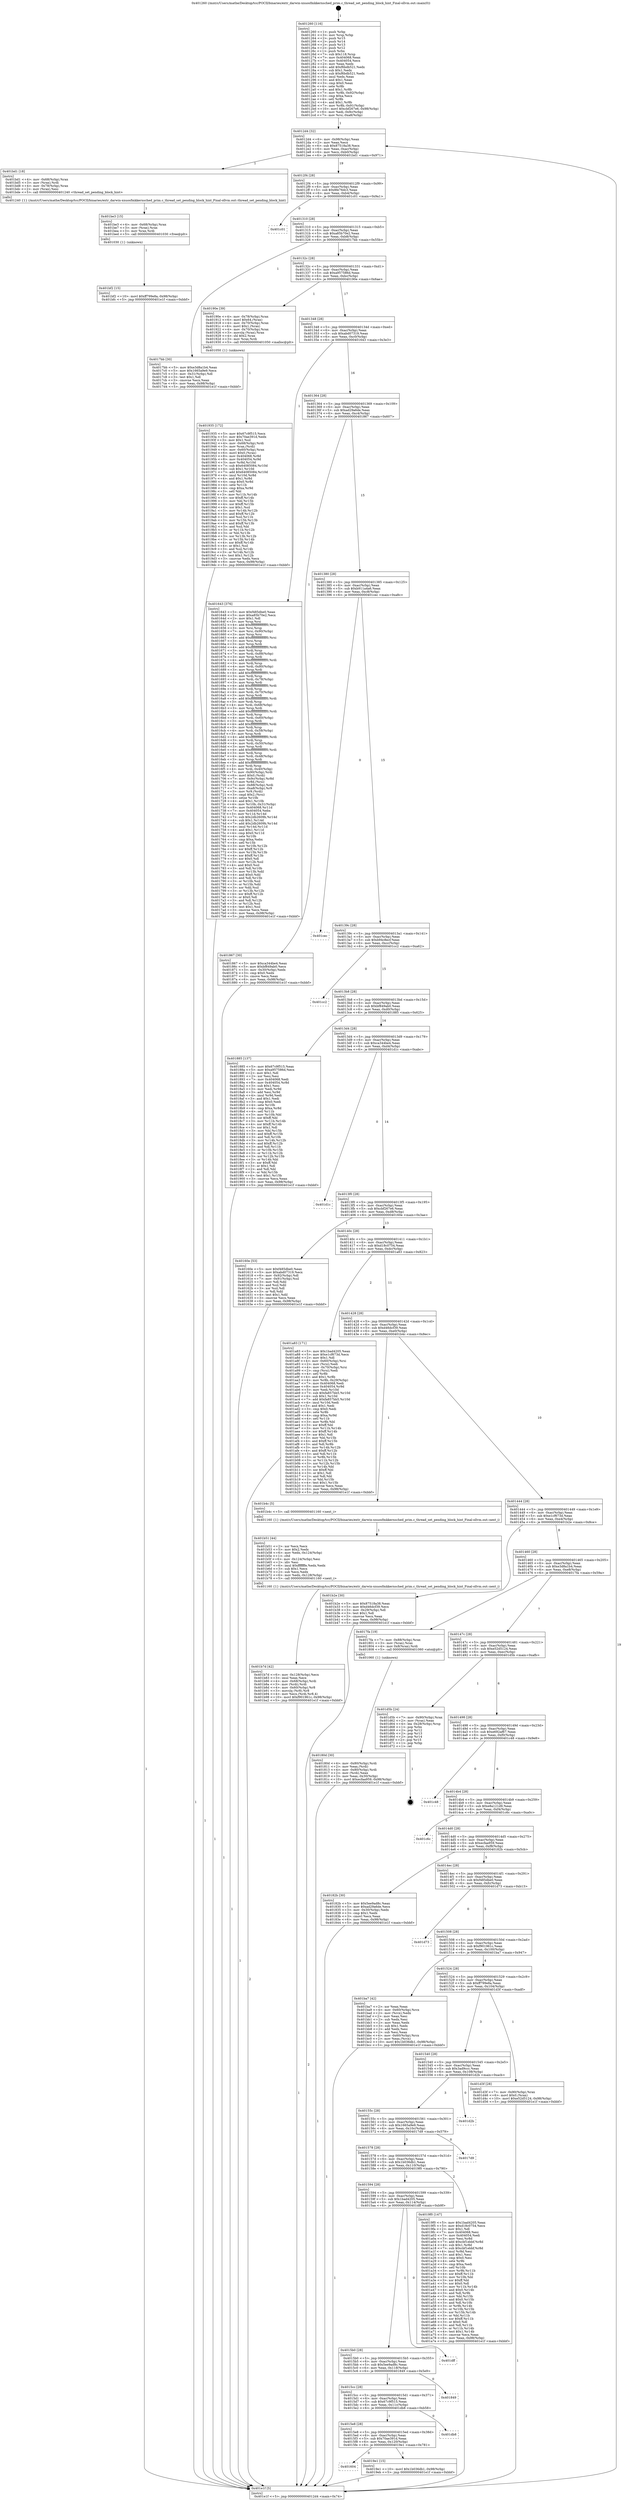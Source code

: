 digraph "0x401260" {
  label = "0x401260 (/mnt/c/Users/mathe/Desktop/tcc/POCII/binaries/extr_darwin-xnuosfmkkernsched_prim.c_thread_set_pending_block_hint_Final-ollvm.out::main(0))"
  labelloc = "t"
  node[shape=record]

  Entry [label="",width=0.3,height=0.3,shape=circle,fillcolor=black,style=filled]
  "0x4012d4" [label="{
     0x4012d4 [32]\l
     | [instrs]\l
     &nbsp;&nbsp;0x4012d4 \<+6\>: mov -0x98(%rbp),%eax\l
     &nbsp;&nbsp;0x4012da \<+2\>: mov %eax,%ecx\l
     &nbsp;&nbsp;0x4012dc \<+6\>: sub $0x87518a38,%ecx\l
     &nbsp;&nbsp;0x4012e2 \<+6\>: mov %eax,-0xac(%rbp)\l
     &nbsp;&nbsp;0x4012e8 \<+6\>: mov %ecx,-0xb0(%rbp)\l
     &nbsp;&nbsp;0x4012ee \<+6\>: je 0000000000401bd1 \<main+0x971\>\l
  }"]
  "0x401bd1" [label="{
     0x401bd1 [18]\l
     | [instrs]\l
     &nbsp;&nbsp;0x401bd1 \<+4\>: mov -0x68(%rbp),%rax\l
     &nbsp;&nbsp;0x401bd5 \<+3\>: mov (%rax),%rdi\l
     &nbsp;&nbsp;0x401bd8 \<+4\>: mov -0x78(%rbp),%rax\l
     &nbsp;&nbsp;0x401bdc \<+2\>: mov (%rax),%esi\l
     &nbsp;&nbsp;0x401bde \<+5\>: call 0000000000401240 \<thread_set_pending_block_hint\>\l
     | [calls]\l
     &nbsp;&nbsp;0x401240 \{1\} (/mnt/c/Users/mathe/Desktop/tcc/POCII/binaries/extr_darwin-xnuosfmkkernsched_prim.c_thread_set_pending_block_hint_Final-ollvm.out::thread_set_pending_block_hint)\l
  }"]
  "0x4012f4" [label="{
     0x4012f4 [28]\l
     | [instrs]\l
     &nbsp;&nbsp;0x4012f4 \<+5\>: jmp 00000000004012f9 \<main+0x99\>\l
     &nbsp;&nbsp;0x4012f9 \<+6\>: mov -0xac(%rbp),%eax\l
     &nbsp;&nbsp;0x4012ff \<+5\>: sub $0x8fe76dc3,%eax\l
     &nbsp;&nbsp;0x401304 \<+6\>: mov %eax,-0xb4(%rbp)\l
     &nbsp;&nbsp;0x40130a \<+6\>: je 0000000000401c01 \<main+0x9a1\>\l
  }"]
  Exit [label="",width=0.3,height=0.3,shape=circle,fillcolor=black,style=filled,peripheries=2]
  "0x401c01" [label="{
     0x401c01\l
  }", style=dashed]
  "0x401310" [label="{
     0x401310 [28]\l
     | [instrs]\l
     &nbsp;&nbsp;0x401310 \<+5\>: jmp 0000000000401315 \<main+0xb5\>\l
     &nbsp;&nbsp;0x401315 \<+6\>: mov -0xac(%rbp),%eax\l
     &nbsp;&nbsp;0x40131b \<+5\>: sub $0xa85b70e2,%eax\l
     &nbsp;&nbsp;0x401320 \<+6\>: mov %eax,-0xb8(%rbp)\l
     &nbsp;&nbsp;0x401326 \<+6\>: je 00000000004017bb \<main+0x55b\>\l
  }"]
  "0x401bf2" [label="{
     0x401bf2 [15]\l
     | [instrs]\l
     &nbsp;&nbsp;0x401bf2 \<+10\>: movl $0xff799e8a,-0x98(%rbp)\l
     &nbsp;&nbsp;0x401bfc \<+5\>: jmp 0000000000401e1f \<main+0xbbf\>\l
  }"]
  "0x4017bb" [label="{
     0x4017bb [30]\l
     | [instrs]\l
     &nbsp;&nbsp;0x4017bb \<+5\>: mov $0xe3d8a1b4,%eax\l
     &nbsp;&nbsp;0x4017c0 \<+5\>: mov $0x1665a9e9,%ecx\l
     &nbsp;&nbsp;0x4017c5 \<+3\>: mov -0x31(%rbp),%dl\l
     &nbsp;&nbsp;0x4017c8 \<+3\>: test $0x1,%dl\l
     &nbsp;&nbsp;0x4017cb \<+3\>: cmovne %ecx,%eax\l
     &nbsp;&nbsp;0x4017ce \<+6\>: mov %eax,-0x98(%rbp)\l
     &nbsp;&nbsp;0x4017d4 \<+5\>: jmp 0000000000401e1f \<main+0xbbf\>\l
  }"]
  "0x40132c" [label="{
     0x40132c [28]\l
     | [instrs]\l
     &nbsp;&nbsp;0x40132c \<+5\>: jmp 0000000000401331 \<main+0xd1\>\l
     &nbsp;&nbsp;0x401331 \<+6\>: mov -0xac(%rbp),%eax\l
     &nbsp;&nbsp;0x401337 \<+5\>: sub $0xa957586d,%eax\l
     &nbsp;&nbsp;0x40133c \<+6\>: mov %eax,-0xbc(%rbp)\l
     &nbsp;&nbsp;0x401342 \<+6\>: je 000000000040190e \<main+0x6ae\>\l
  }"]
  "0x401be3" [label="{
     0x401be3 [15]\l
     | [instrs]\l
     &nbsp;&nbsp;0x401be3 \<+4\>: mov -0x68(%rbp),%rax\l
     &nbsp;&nbsp;0x401be7 \<+3\>: mov (%rax),%rax\l
     &nbsp;&nbsp;0x401bea \<+3\>: mov %rax,%rdi\l
     &nbsp;&nbsp;0x401bed \<+5\>: call 0000000000401030 \<free@plt\>\l
     | [calls]\l
     &nbsp;&nbsp;0x401030 \{1\} (unknown)\l
  }"]
  "0x40190e" [label="{
     0x40190e [39]\l
     | [instrs]\l
     &nbsp;&nbsp;0x40190e \<+4\>: mov -0x78(%rbp),%rax\l
     &nbsp;&nbsp;0x401912 \<+6\>: movl $0x64,(%rax)\l
     &nbsp;&nbsp;0x401918 \<+4\>: mov -0x70(%rbp),%rax\l
     &nbsp;&nbsp;0x40191c \<+6\>: movl $0x1,(%rax)\l
     &nbsp;&nbsp;0x401922 \<+4\>: mov -0x70(%rbp),%rax\l
     &nbsp;&nbsp;0x401926 \<+3\>: movslq (%rax),%rax\l
     &nbsp;&nbsp;0x401929 \<+4\>: shl $0x2,%rax\l
     &nbsp;&nbsp;0x40192d \<+3\>: mov %rax,%rdi\l
     &nbsp;&nbsp;0x401930 \<+5\>: call 0000000000401050 \<malloc@plt\>\l
     | [calls]\l
     &nbsp;&nbsp;0x401050 \{1\} (unknown)\l
  }"]
  "0x401348" [label="{
     0x401348 [28]\l
     | [instrs]\l
     &nbsp;&nbsp;0x401348 \<+5\>: jmp 000000000040134d \<main+0xed\>\l
     &nbsp;&nbsp;0x40134d \<+6\>: mov -0xac(%rbp),%eax\l
     &nbsp;&nbsp;0x401353 \<+5\>: sub $0xabd07319,%eax\l
     &nbsp;&nbsp;0x401358 \<+6\>: mov %eax,-0xc0(%rbp)\l
     &nbsp;&nbsp;0x40135e \<+6\>: je 0000000000401643 \<main+0x3e3\>\l
  }"]
  "0x401b7d" [label="{
     0x401b7d [42]\l
     | [instrs]\l
     &nbsp;&nbsp;0x401b7d \<+6\>: mov -0x128(%rbp),%ecx\l
     &nbsp;&nbsp;0x401b83 \<+3\>: imul %eax,%ecx\l
     &nbsp;&nbsp;0x401b86 \<+4\>: mov -0x68(%rbp),%rdi\l
     &nbsp;&nbsp;0x401b8a \<+3\>: mov (%rdi),%rdi\l
     &nbsp;&nbsp;0x401b8d \<+4\>: mov -0x60(%rbp),%r8\l
     &nbsp;&nbsp;0x401b91 \<+3\>: movslq (%r8),%r8\l
     &nbsp;&nbsp;0x401b94 \<+4\>: mov %ecx,(%rdi,%r8,4)\l
     &nbsp;&nbsp;0x401b98 \<+10\>: movl $0xf901961c,-0x98(%rbp)\l
     &nbsp;&nbsp;0x401ba2 \<+5\>: jmp 0000000000401e1f \<main+0xbbf\>\l
  }"]
  "0x401643" [label="{
     0x401643 [376]\l
     | [instrs]\l
     &nbsp;&nbsp;0x401643 \<+5\>: mov $0xf485dbe0,%eax\l
     &nbsp;&nbsp;0x401648 \<+5\>: mov $0xa85b70e2,%ecx\l
     &nbsp;&nbsp;0x40164d \<+2\>: mov $0x1,%dl\l
     &nbsp;&nbsp;0x40164f \<+3\>: mov %rsp,%rsi\l
     &nbsp;&nbsp;0x401652 \<+4\>: add $0xfffffffffffffff0,%rsi\l
     &nbsp;&nbsp;0x401656 \<+3\>: mov %rsi,%rsp\l
     &nbsp;&nbsp;0x401659 \<+7\>: mov %rsi,-0x90(%rbp)\l
     &nbsp;&nbsp;0x401660 \<+3\>: mov %rsp,%rsi\l
     &nbsp;&nbsp;0x401663 \<+4\>: add $0xfffffffffffffff0,%rsi\l
     &nbsp;&nbsp;0x401667 \<+3\>: mov %rsi,%rsp\l
     &nbsp;&nbsp;0x40166a \<+3\>: mov %rsp,%rdi\l
     &nbsp;&nbsp;0x40166d \<+4\>: add $0xfffffffffffffff0,%rdi\l
     &nbsp;&nbsp;0x401671 \<+3\>: mov %rdi,%rsp\l
     &nbsp;&nbsp;0x401674 \<+7\>: mov %rdi,-0x88(%rbp)\l
     &nbsp;&nbsp;0x40167b \<+3\>: mov %rsp,%rdi\l
     &nbsp;&nbsp;0x40167e \<+4\>: add $0xfffffffffffffff0,%rdi\l
     &nbsp;&nbsp;0x401682 \<+3\>: mov %rdi,%rsp\l
     &nbsp;&nbsp;0x401685 \<+4\>: mov %rdi,-0x80(%rbp)\l
     &nbsp;&nbsp;0x401689 \<+3\>: mov %rsp,%rdi\l
     &nbsp;&nbsp;0x40168c \<+4\>: add $0xfffffffffffffff0,%rdi\l
     &nbsp;&nbsp;0x401690 \<+3\>: mov %rdi,%rsp\l
     &nbsp;&nbsp;0x401693 \<+4\>: mov %rdi,-0x78(%rbp)\l
     &nbsp;&nbsp;0x401697 \<+3\>: mov %rsp,%rdi\l
     &nbsp;&nbsp;0x40169a \<+4\>: add $0xfffffffffffffff0,%rdi\l
     &nbsp;&nbsp;0x40169e \<+3\>: mov %rdi,%rsp\l
     &nbsp;&nbsp;0x4016a1 \<+4\>: mov %rdi,-0x70(%rbp)\l
     &nbsp;&nbsp;0x4016a5 \<+3\>: mov %rsp,%rdi\l
     &nbsp;&nbsp;0x4016a8 \<+4\>: add $0xfffffffffffffff0,%rdi\l
     &nbsp;&nbsp;0x4016ac \<+3\>: mov %rdi,%rsp\l
     &nbsp;&nbsp;0x4016af \<+4\>: mov %rdi,-0x68(%rbp)\l
     &nbsp;&nbsp;0x4016b3 \<+3\>: mov %rsp,%rdi\l
     &nbsp;&nbsp;0x4016b6 \<+4\>: add $0xfffffffffffffff0,%rdi\l
     &nbsp;&nbsp;0x4016ba \<+3\>: mov %rdi,%rsp\l
     &nbsp;&nbsp;0x4016bd \<+4\>: mov %rdi,-0x60(%rbp)\l
     &nbsp;&nbsp;0x4016c1 \<+3\>: mov %rsp,%rdi\l
     &nbsp;&nbsp;0x4016c4 \<+4\>: add $0xfffffffffffffff0,%rdi\l
     &nbsp;&nbsp;0x4016c8 \<+3\>: mov %rdi,%rsp\l
     &nbsp;&nbsp;0x4016cb \<+4\>: mov %rdi,-0x58(%rbp)\l
     &nbsp;&nbsp;0x4016cf \<+3\>: mov %rsp,%rdi\l
     &nbsp;&nbsp;0x4016d2 \<+4\>: add $0xfffffffffffffff0,%rdi\l
     &nbsp;&nbsp;0x4016d6 \<+3\>: mov %rdi,%rsp\l
     &nbsp;&nbsp;0x4016d9 \<+4\>: mov %rdi,-0x50(%rbp)\l
     &nbsp;&nbsp;0x4016dd \<+3\>: mov %rsp,%rdi\l
     &nbsp;&nbsp;0x4016e0 \<+4\>: add $0xfffffffffffffff0,%rdi\l
     &nbsp;&nbsp;0x4016e4 \<+3\>: mov %rdi,%rsp\l
     &nbsp;&nbsp;0x4016e7 \<+4\>: mov %rdi,-0x48(%rbp)\l
     &nbsp;&nbsp;0x4016eb \<+3\>: mov %rsp,%rdi\l
     &nbsp;&nbsp;0x4016ee \<+4\>: add $0xfffffffffffffff0,%rdi\l
     &nbsp;&nbsp;0x4016f2 \<+3\>: mov %rdi,%rsp\l
     &nbsp;&nbsp;0x4016f5 \<+4\>: mov %rdi,-0x40(%rbp)\l
     &nbsp;&nbsp;0x4016f9 \<+7\>: mov -0x90(%rbp),%rdi\l
     &nbsp;&nbsp;0x401700 \<+6\>: movl $0x0,(%rdi)\l
     &nbsp;&nbsp;0x401706 \<+7\>: mov -0x9c(%rbp),%r8d\l
     &nbsp;&nbsp;0x40170d \<+3\>: mov %r8d,(%rsi)\l
     &nbsp;&nbsp;0x401710 \<+7\>: mov -0x88(%rbp),%rdi\l
     &nbsp;&nbsp;0x401717 \<+7\>: mov -0xa8(%rbp),%r9\l
     &nbsp;&nbsp;0x40171e \<+3\>: mov %r9,(%rdi)\l
     &nbsp;&nbsp;0x401721 \<+3\>: cmpl $0x2,(%rsi)\l
     &nbsp;&nbsp;0x401724 \<+4\>: setne %r10b\l
     &nbsp;&nbsp;0x401728 \<+4\>: and $0x1,%r10b\l
     &nbsp;&nbsp;0x40172c \<+4\>: mov %r10b,-0x31(%rbp)\l
     &nbsp;&nbsp;0x401730 \<+8\>: mov 0x404068,%r11d\l
     &nbsp;&nbsp;0x401738 \<+7\>: mov 0x404054,%ebx\l
     &nbsp;&nbsp;0x40173f \<+3\>: mov %r11d,%r14d\l
     &nbsp;&nbsp;0x401742 \<+7\>: sub $0x2db2609b,%r14d\l
     &nbsp;&nbsp;0x401749 \<+4\>: sub $0x1,%r14d\l
     &nbsp;&nbsp;0x40174d \<+7\>: add $0x2db2609b,%r14d\l
     &nbsp;&nbsp;0x401754 \<+4\>: imul %r14d,%r11d\l
     &nbsp;&nbsp;0x401758 \<+4\>: and $0x1,%r11d\l
     &nbsp;&nbsp;0x40175c \<+4\>: cmp $0x0,%r11d\l
     &nbsp;&nbsp;0x401760 \<+4\>: sete %r10b\l
     &nbsp;&nbsp;0x401764 \<+3\>: cmp $0xa,%ebx\l
     &nbsp;&nbsp;0x401767 \<+4\>: setl %r15b\l
     &nbsp;&nbsp;0x40176b \<+3\>: mov %r10b,%r12b\l
     &nbsp;&nbsp;0x40176e \<+4\>: xor $0xff,%r12b\l
     &nbsp;&nbsp;0x401772 \<+3\>: mov %r15b,%r13b\l
     &nbsp;&nbsp;0x401775 \<+4\>: xor $0xff,%r13b\l
     &nbsp;&nbsp;0x401779 \<+3\>: xor $0x0,%dl\l
     &nbsp;&nbsp;0x40177c \<+3\>: mov %r12b,%sil\l
     &nbsp;&nbsp;0x40177f \<+4\>: and $0x0,%sil\l
     &nbsp;&nbsp;0x401783 \<+3\>: and %dl,%r10b\l
     &nbsp;&nbsp;0x401786 \<+3\>: mov %r13b,%dil\l
     &nbsp;&nbsp;0x401789 \<+4\>: and $0x0,%dil\l
     &nbsp;&nbsp;0x40178d \<+3\>: and %dl,%r15b\l
     &nbsp;&nbsp;0x401790 \<+3\>: or %r10b,%sil\l
     &nbsp;&nbsp;0x401793 \<+3\>: or %r15b,%dil\l
     &nbsp;&nbsp;0x401796 \<+3\>: xor %dil,%sil\l
     &nbsp;&nbsp;0x401799 \<+3\>: or %r13b,%r12b\l
     &nbsp;&nbsp;0x40179c \<+4\>: xor $0xff,%r12b\l
     &nbsp;&nbsp;0x4017a0 \<+3\>: or $0x0,%dl\l
     &nbsp;&nbsp;0x4017a3 \<+3\>: and %dl,%r12b\l
     &nbsp;&nbsp;0x4017a6 \<+3\>: or %r12b,%sil\l
     &nbsp;&nbsp;0x4017a9 \<+4\>: test $0x1,%sil\l
     &nbsp;&nbsp;0x4017ad \<+3\>: cmovne %ecx,%eax\l
     &nbsp;&nbsp;0x4017b0 \<+6\>: mov %eax,-0x98(%rbp)\l
     &nbsp;&nbsp;0x4017b6 \<+5\>: jmp 0000000000401e1f \<main+0xbbf\>\l
  }"]
  "0x401364" [label="{
     0x401364 [28]\l
     | [instrs]\l
     &nbsp;&nbsp;0x401364 \<+5\>: jmp 0000000000401369 \<main+0x109\>\l
     &nbsp;&nbsp;0x401369 \<+6\>: mov -0xac(%rbp),%eax\l
     &nbsp;&nbsp;0x40136f \<+5\>: sub $0xad29a6de,%eax\l
     &nbsp;&nbsp;0x401374 \<+6\>: mov %eax,-0xc4(%rbp)\l
     &nbsp;&nbsp;0x40137a \<+6\>: je 0000000000401867 \<main+0x607\>\l
  }"]
  "0x401b51" [label="{
     0x401b51 [44]\l
     | [instrs]\l
     &nbsp;&nbsp;0x401b51 \<+2\>: xor %ecx,%ecx\l
     &nbsp;&nbsp;0x401b53 \<+5\>: mov $0x2,%edx\l
     &nbsp;&nbsp;0x401b58 \<+6\>: mov %edx,-0x124(%rbp)\l
     &nbsp;&nbsp;0x401b5e \<+1\>: cltd\l
     &nbsp;&nbsp;0x401b5f \<+6\>: mov -0x124(%rbp),%esi\l
     &nbsp;&nbsp;0x401b65 \<+2\>: idiv %esi\l
     &nbsp;&nbsp;0x401b67 \<+6\>: imul $0xfffffffe,%edx,%edx\l
     &nbsp;&nbsp;0x401b6d \<+3\>: sub $0x1,%ecx\l
     &nbsp;&nbsp;0x401b70 \<+2\>: sub %ecx,%edx\l
     &nbsp;&nbsp;0x401b72 \<+6\>: mov %edx,-0x128(%rbp)\l
     &nbsp;&nbsp;0x401b78 \<+5\>: call 0000000000401160 \<next_i\>\l
     | [calls]\l
     &nbsp;&nbsp;0x401160 \{1\} (/mnt/c/Users/mathe/Desktop/tcc/POCII/binaries/extr_darwin-xnuosfmkkernsched_prim.c_thread_set_pending_block_hint_Final-ollvm.out::next_i)\l
  }"]
  "0x401867" [label="{
     0x401867 [30]\l
     | [instrs]\l
     &nbsp;&nbsp;0x401867 \<+5\>: mov $0xca344be4,%eax\l
     &nbsp;&nbsp;0x40186c \<+5\>: mov $0xbf849ab0,%ecx\l
     &nbsp;&nbsp;0x401871 \<+3\>: mov -0x30(%rbp),%edx\l
     &nbsp;&nbsp;0x401874 \<+3\>: cmp $0x0,%edx\l
     &nbsp;&nbsp;0x401877 \<+3\>: cmove %ecx,%eax\l
     &nbsp;&nbsp;0x40187a \<+6\>: mov %eax,-0x98(%rbp)\l
     &nbsp;&nbsp;0x401880 \<+5\>: jmp 0000000000401e1f \<main+0xbbf\>\l
  }"]
  "0x401380" [label="{
     0x401380 [28]\l
     | [instrs]\l
     &nbsp;&nbsp;0x401380 \<+5\>: jmp 0000000000401385 \<main+0x125\>\l
     &nbsp;&nbsp;0x401385 \<+6\>: mov -0xac(%rbp),%eax\l
     &nbsp;&nbsp;0x40138b \<+5\>: sub $0xb911a4a6,%eax\l
     &nbsp;&nbsp;0x401390 \<+6\>: mov %eax,-0xc8(%rbp)\l
     &nbsp;&nbsp;0x401396 \<+6\>: je 0000000000401cec \<main+0xa8c\>\l
  }"]
  "0x401604" [label="{
     0x401604\l
  }", style=dashed]
  "0x401cec" [label="{
     0x401cec\l
  }", style=dashed]
  "0x40139c" [label="{
     0x40139c [28]\l
     | [instrs]\l
     &nbsp;&nbsp;0x40139c \<+5\>: jmp 00000000004013a1 \<main+0x141\>\l
     &nbsp;&nbsp;0x4013a1 \<+6\>: mov -0xac(%rbp),%eax\l
     &nbsp;&nbsp;0x4013a7 \<+5\>: sub $0xb94c8ecf,%eax\l
     &nbsp;&nbsp;0x4013ac \<+6\>: mov %eax,-0xcc(%rbp)\l
     &nbsp;&nbsp;0x4013b2 \<+6\>: je 0000000000401cc2 \<main+0xa62\>\l
  }"]
  "0x4019e1" [label="{
     0x4019e1 [15]\l
     | [instrs]\l
     &nbsp;&nbsp;0x4019e1 \<+10\>: movl $0x1b036db1,-0x98(%rbp)\l
     &nbsp;&nbsp;0x4019eb \<+5\>: jmp 0000000000401e1f \<main+0xbbf\>\l
  }"]
  "0x401cc2" [label="{
     0x401cc2\l
  }", style=dashed]
  "0x4013b8" [label="{
     0x4013b8 [28]\l
     | [instrs]\l
     &nbsp;&nbsp;0x4013b8 \<+5\>: jmp 00000000004013bd \<main+0x15d\>\l
     &nbsp;&nbsp;0x4013bd \<+6\>: mov -0xac(%rbp),%eax\l
     &nbsp;&nbsp;0x4013c3 \<+5\>: sub $0xbf849ab0,%eax\l
     &nbsp;&nbsp;0x4013c8 \<+6\>: mov %eax,-0xd0(%rbp)\l
     &nbsp;&nbsp;0x4013ce \<+6\>: je 0000000000401885 \<main+0x625\>\l
  }"]
  "0x4015e8" [label="{
     0x4015e8 [28]\l
     | [instrs]\l
     &nbsp;&nbsp;0x4015e8 \<+5\>: jmp 00000000004015ed \<main+0x38d\>\l
     &nbsp;&nbsp;0x4015ed \<+6\>: mov -0xac(%rbp),%eax\l
     &nbsp;&nbsp;0x4015f3 \<+5\>: sub $0x70ae391d,%eax\l
     &nbsp;&nbsp;0x4015f8 \<+6\>: mov %eax,-0x120(%rbp)\l
     &nbsp;&nbsp;0x4015fe \<+6\>: je 00000000004019e1 \<main+0x781\>\l
  }"]
  "0x401885" [label="{
     0x401885 [137]\l
     | [instrs]\l
     &nbsp;&nbsp;0x401885 \<+5\>: mov $0x67c9f515,%eax\l
     &nbsp;&nbsp;0x40188a \<+5\>: mov $0xa957586d,%ecx\l
     &nbsp;&nbsp;0x40188f \<+2\>: mov $0x1,%dl\l
     &nbsp;&nbsp;0x401891 \<+2\>: xor %esi,%esi\l
     &nbsp;&nbsp;0x401893 \<+7\>: mov 0x404068,%edi\l
     &nbsp;&nbsp;0x40189a \<+8\>: mov 0x404054,%r8d\l
     &nbsp;&nbsp;0x4018a2 \<+3\>: sub $0x1,%esi\l
     &nbsp;&nbsp;0x4018a5 \<+3\>: mov %edi,%r9d\l
     &nbsp;&nbsp;0x4018a8 \<+3\>: add %esi,%r9d\l
     &nbsp;&nbsp;0x4018ab \<+4\>: imul %r9d,%edi\l
     &nbsp;&nbsp;0x4018af \<+3\>: and $0x1,%edi\l
     &nbsp;&nbsp;0x4018b2 \<+3\>: cmp $0x0,%edi\l
     &nbsp;&nbsp;0x4018b5 \<+4\>: sete %r10b\l
     &nbsp;&nbsp;0x4018b9 \<+4\>: cmp $0xa,%r8d\l
     &nbsp;&nbsp;0x4018bd \<+4\>: setl %r11b\l
     &nbsp;&nbsp;0x4018c1 \<+3\>: mov %r10b,%bl\l
     &nbsp;&nbsp;0x4018c4 \<+3\>: xor $0xff,%bl\l
     &nbsp;&nbsp;0x4018c7 \<+3\>: mov %r11b,%r14b\l
     &nbsp;&nbsp;0x4018ca \<+4\>: xor $0xff,%r14b\l
     &nbsp;&nbsp;0x4018ce \<+3\>: xor $0x1,%dl\l
     &nbsp;&nbsp;0x4018d1 \<+3\>: mov %bl,%r15b\l
     &nbsp;&nbsp;0x4018d4 \<+4\>: and $0xff,%r15b\l
     &nbsp;&nbsp;0x4018d8 \<+3\>: and %dl,%r10b\l
     &nbsp;&nbsp;0x4018db \<+3\>: mov %r14b,%r12b\l
     &nbsp;&nbsp;0x4018de \<+4\>: and $0xff,%r12b\l
     &nbsp;&nbsp;0x4018e2 \<+3\>: and %dl,%r11b\l
     &nbsp;&nbsp;0x4018e5 \<+3\>: or %r10b,%r15b\l
     &nbsp;&nbsp;0x4018e8 \<+3\>: or %r11b,%r12b\l
     &nbsp;&nbsp;0x4018eb \<+3\>: xor %r12b,%r15b\l
     &nbsp;&nbsp;0x4018ee \<+3\>: or %r14b,%bl\l
     &nbsp;&nbsp;0x4018f1 \<+3\>: xor $0xff,%bl\l
     &nbsp;&nbsp;0x4018f4 \<+3\>: or $0x1,%dl\l
     &nbsp;&nbsp;0x4018f7 \<+2\>: and %dl,%bl\l
     &nbsp;&nbsp;0x4018f9 \<+3\>: or %bl,%r15b\l
     &nbsp;&nbsp;0x4018fc \<+4\>: test $0x1,%r15b\l
     &nbsp;&nbsp;0x401900 \<+3\>: cmovne %ecx,%eax\l
     &nbsp;&nbsp;0x401903 \<+6\>: mov %eax,-0x98(%rbp)\l
     &nbsp;&nbsp;0x401909 \<+5\>: jmp 0000000000401e1f \<main+0xbbf\>\l
  }"]
  "0x4013d4" [label="{
     0x4013d4 [28]\l
     | [instrs]\l
     &nbsp;&nbsp;0x4013d4 \<+5\>: jmp 00000000004013d9 \<main+0x179\>\l
     &nbsp;&nbsp;0x4013d9 \<+6\>: mov -0xac(%rbp),%eax\l
     &nbsp;&nbsp;0x4013df \<+5\>: sub $0xca344be4,%eax\l
     &nbsp;&nbsp;0x4013e4 \<+6\>: mov %eax,-0xd4(%rbp)\l
     &nbsp;&nbsp;0x4013ea \<+6\>: je 0000000000401d1c \<main+0xabc\>\l
  }"]
  "0x401db8" [label="{
     0x401db8\l
  }", style=dashed]
  "0x401d1c" [label="{
     0x401d1c\l
  }", style=dashed]
  "0x4013f0" [label="{
     0x4013f0 [28]\l
     | [instrs]\l
     &nbsp;&nbsp;0x4013f0 \<+5\>: jmp 00000000004013f5 \<main+0x195\>\l
     &nbsp;&nbsp;0x4013f5 \<+6\>: mov -0xac(%rbp),%eax\l
     &nbsp;&nbsp;0x4013fb \<+5\>: sub $0xcbf267e6,%eax\l
     &nbsp;&nbsp;0x401400 \<+6\>: mov %eax,-0xd8(%rbp)\l
     &nbsp;&nbsp;0x401406 \<+6\>: je 000000000040160e \<main+0x3ae\>\l
  }"]
  "0x4015cc" [label="{
     0x4015cc [28]\l
     | [instrs]\l
     &nbsp;&nbsp;0x4015cc \<+5\>: jmp 00000000004015d1 \<main+0x371\>\l
     &nbsp;&nbsp;0x4015d1 \<+6\>: mov -0xac(%rbp),%eax\l
     &nbsp;&nbsp;0x4015d7 \<+5\>: sub $0x67c9f515,%eax\l
     &nbsp;&nbsp;0x4015dc \<+6\>: mov %eax,-0x11c(%rbp)\l
     &nbsp;&nbsp;0x4015e2 \<+6\>: je 0000000000401db8 \<main+0xb58\>\l
  }"]
  "0x40160e" [label="{
     0x40160e [53]\l
     | [instrs]\l
     &nbsp;&nbsp;0x40160e \<+5\>: mov $0xf485dbe0,%eax\l
     &nbsp;&nbsp;0x401613 \<+5\>: mov $0xabd07319,%ecx\l
     &nbsp;&nbsp;0x401618 \<+6\>: mov -0x92(%rbp),%dl\l
     &nbsp;&nbsp;0x40161e \<+7\>: mov -0x91(%rbp),%sil\l
     &nbsp;&nbsp;0x401625 \<+3\>: mov %dl,%dil\l
     &nbsp;&nbsp;0x401628 \<+3\>: and %sil,%dil\l
     &nbsp;&nbsp;0x40162b \<+3\>: xor %sil,%dl\l
     &nbsp;&nbsp;0x40162e \<+3\>: or %dl,%dil\l
     &nbsp;&nbsp;0x401631 \<+4\>: test $0x1,%dil\l
     &nbsp;&nbsp;0x401635 \<+3\>: cmovne %ecx,%eax\l
     &nbsp;&nbsp;0x401638 \<+6\>: mov %eax,-0x98(%rbp)\l
     &nbsp;&nbsp;0x40163e \<+5\>: jmp 0000000000401e1f \<main+0xbbf\>\l
  }"]
  "0x40140c" [label="{
     0x40140c [28]\l
     | [instrs]\l
     &nbsp;&nbsp;0x40140c \<+5\>: jmp 0000000000401411 \<main+0x1b1\>\l
     &nbsp;&nbsp;0x401411 \<+6\>: mov -0xac(%rbp),%eax\l
     &nbsp;&nbsp;0x401417 \<+5\>: sub $0xd18c0754,%eax\l
     &nbsp;&nbsp;0x40141c \<+6\>: mov %eax,-0xdc(%rbp)\l
     &nbsp;&nbsp;0x401422 \<+6\>: je 0000000000401a83 \<main+0x823\>\l
  }"]
  "0x401e1f" [label="{
     0x401e1f [5]\l
     | [instrs]\l
     &nbsp;&nbsp;0x401e1f \<+5\>: jmp 00000000004012d4 \<main+0x74\>\l
  }"]
  "0x401260" [label="{
     0x401260 [116]\l
     | [instrs]\l
     &nbsp;&nbsp;0x401260 \<+1\>: push %rbp\l
     &nbsp;&nbsp;0x401261 \<+3\>: mov %rsp,%rbp\l
     &nbsp;&nbsp;0x401264 \<+2\>: push %r15\l
     &nbsp;&nbsp;0x401266 \<+2\>: push %r14\l
     &nbsp;&nbsp;0x401268 \<+2\>: push %r13\l
     &nbsp;&nbsp;0x40126a \<+2\>: push %r12\l
     &nbsp;&nbsp;0x40126c \<+1\>: push %rbx\l
     &nbsp;&nbsp;0x40126d \<+7\>: sub $0x118,%rsp\l
     &nbsp;&nbsp;0x401274 \<+7\>: mov 0x404068,%eax\l
     &nbsp;&nbsp;0x40127b \<+7\>: mov 0x404054,%ecx\l
     &nbsp;&nbsp;0x401282 \<+2\>: mov %eax,%edx\l
     &nbsp;&nbsp;0x401284 \<+6\>: add $0xf6bdb521,%edx\l
     &nbsp;&nbsp;0x40128a \<+3\>: sub $0x1,%edx\l
     &nbsp;&nbsp;0x40128d \<+6\>: sub $0xf6bdb521,%edx\l
     &nbsp;&nbsp;0x401293 \<+3\>: imul %edx,%eax\l
     &nbsp;&nbsp;0x401296 \<+3\>: and $0x1,%eax\l
     &nbsp;&nbsp;0x401299 \<+3\>: cmp $0x0,%eax\l
     &nbsp;&nbsp;0x40129c \<+4\>: sete %r8b\l
     &nbsp;&nbsp;0x4012a0 \<+4\>: and $0x1,%r8b\l
     &nbsp;&nbsp;0x4012a4 \<+7\>: mov %r8b,-0x92(%rbp)\l
     &nbsp;&nbsp;0x4012ab \<+3\>: cmp $0xa,%ecx\l
     &nbsp;&nbsp;0x4012ae \<+4\>: setl %r8b\l
     &nbsp;&nbsp;0x4012b2 \<+4\>: and $0x1,%r8b\l
     &nbsp;&nbsp;0x4012b6 \<+7\>: mov %r8b,-0x91(%rbp)\l
     &nbsp;&nbsp;0x4012bd \<+10\>: movl $0xcbf267e6,-0x98(%rbp)\l
     &nbsp;&nbsp;0x4012c7 \<+6\>: mov %edi,-0x9c(%rbp)\l
     &nbsp;&nbsp;0x4012cd \<+7\>: mov %rsi,-0xa8(%rbp)\l
  }"]
  "0x401849" [label="{
     0x401849\l
  }", style=dashed]
  "0x4015b0" [label="{
     0x4015b0 [28]\l
     | [instrs]\l
     &nbsp;&nbsp;0x4015b0 \<+5\>: jmp 00000000004015b5 \<main+0x355\>\l
     &nbsp;&nbsp;0x4015b5 \<+6\>: mov -0xac(%rbp),%eax\l
     &nbsp;&nbsp;0x4015bb \<+5\>: sub $0x5ee9ad8c,%eax\l
     &nbsp;&nbsp;0x4015c0 \<+6\>: mov %eax,-0x118(%rbp)\l
     &nbsp;&nbsp;0x4015c6 \<+6\>: je 0000000000401849 \<main+0x5e9\>\l
  }"]
  "0x401a83" [label="{
     0x401a83 [171]\l
     | [instrs]\l
     &nbsp;&nbsp;0x401a83 \<+5\>: mov $0x1bad4205,%eax\l
     &nbsp;&nbsp;0x401a88 \<+5\>: mov $0xe1cf673d,%ecx\l
     &nbsp;&nbsp;0x401a8d \<+2\>: mov $0x1,%dl\l
     &nbsp;&nbsp;0x401a8f \<+4\>: mov -0x60(%rbp),%rsi\l
     &nbsp;&nbsp;0x401a93 \<+2\>: mov (%rsi),%edi\l
     &nbsp;&nbsp;0x401a95 \<+4\>: mov -0x70(%rbp),%rsi\l
     &nbsp;&nbsp;0x401a99 \<+2\>: cmp (%rsi),%edi\l
     &nbsp;&nbsp;0x401a9b \<+4\>: setl %r8b\l
     &nbsp;&nbsp;0x401a9f \<+4\>: and $0x1,%r8b\l
     &nbsp;&nbsp;0x401aa3 \<+4\>: mov %r8b,-0x29(%rbp)\l
     &nbsp;&nbsp;0x401aa7 \<+7\>: mov 0x404068,%edi\l
     &nbsp;&nbsp;0x401aae \<+8\>: mov 0x404054,%r9d\l
     &nbsp;&nbsp;0x401ab6 \<+3\>: mov %edi,%r10d\l
     &nbsp;&nbsp;0x401ab9 \<+7\>: sub $0xfa857bb5,%r10d\l
     &nbsp;&nbsp;0x401ac0 \<+4\>: sub $0x1,%r10d\l
     &nbsp;&nbsp;0x401ac4 \<+7\>: add $0xfa857bb5,%r10d\l
     &nbsp;&nbsp;0x401acb \<+4\>: imul %r10d,%edi\l
     &nbsp;&nbsp;0x401acf \<+3\>: and $0x1,%edi\l
     &nbsp;&nbsp;0x401ad2 \<+3\>: cmp $0x0,%edi\l
     &nbsp;&nbsp;0x401ad5 \<+4\>: sete %r8b\l
     &nbsp;&nbsp;0x401ad9 \<+4\>: cmp $0xa,%r9d\l
     &nbsp;&nbsp;0x401add \<+4\>: setl %r11b\l
     &nbsp;&nbsp;0x401ae1 \<+3\>: mov %r8b,%bl\l
     &nbsp;&nbsp;0x401ae4 \<+3\>: xor $0xff,%bl\l
     &nbsp;&nbsp;0x401ae7 \<+3\>: mov %r11b,%r14b\l
     &nbsp;&nbsp;0x401aea \<+4\>: xor $0xff,%r14b\l
     &nbsp;&nbsp;0x401aee \<+3\>: xor $0x1,%dl\l
     &nbsp;&nbsp;0x401af1 \<+3\>: mov %bl,%r15b\l
     &nbsp;&nbsp;0x401af4 \<+4\>: and $0xff,%r15b\l
     &nbsp;&nbsp;0x401af8 \<+3\>: and %dl,%r8b\l
     &nbsp;&nbsp;0x401afb \<+3\>: mov %r14b,%r12b\l
     &nbsp;&nbsp;0x401afe \<+4\>: and $0xff,%r12b\l
     &nbsp;&nbsp;0x401b02 \<+3\>: and %dl,%r11b\l
     &nbsp;&nbsp;0x401b05 \<+3\>: or %r8b,%r15b\l
     &nbsp;&nbsp;0x401b08 \<+3\>: or %r11b,%r12b\l
     &nbsp;&nbsp;0x401b0b \<+3\>: xor %r12b,%r15b\l
     &nbsp;&nbsp;0x401b0e \<+3\>: or %r14b,%bl\l
     &nbsp;&nbsp;0x401b11 \<+3\>: xor $0xff,%bl\l
     &nbsp;&nbsp;0x401b14 \<+3\>: or $0x1,%dl\l
     &nbsp;&nbsp;0x401b17 \<+2\>: and %dl,%bl\l
     &nbsp;&nbsp;0x401b19 \<+3\>: or %bl,%r15b\l
     &nbsp;&nbsp;0x401b1c \<+4\>: test $0x1,%r15b\l
     &nbsp;&nbsp;0x401b20 \<+3\>: cmovne %ecx,%eax\l
     &nbsp;&nbsp;0x401b23 \<+6\>: mov %eax,-0x98(%rbp)\l
     &nbsp;&nbsp;0x401b29 \<+5\>: jmp 0000000000401e1f \<main+0xbbf\>\l
  }"]
  "0x401428" [label="{
     0x401428 [28]\l
     | [instrs]\l
     &nbsp;&nbsp;0x401428 \<+5\>: jmp 000000000040142d \<main+0x1cd\>\l
     &nbsp;&nbsp;0x40142d \<+6\>: mov -0xac(%rbp),%eax\l
     &nbsp;&nbsp;0x401433 \<+5\>: sub $0xd46dcf39,%eax\l
     &nbsp;&nbsp;0x401438 \<+6\>: mov %eax,-0xe0(%rbp)\l
     &nbsp;&nbsp;0x40143e \<+6\>: je 0000000000401b4c \<main+0x8ec\>\l
  }"]
  "0x401dff" [label="{
     0x401dff\l
  }", style=dashed]
  "0x401b4c" [label="{
     0x401b4c [5]\l
     | [instrs]\l
     &nbsp;&nbsp;0x401b4c \<+5\>: call 0000000000401160 \<next_i\>\l
     | [calls]\l
     &nbsp;&nbsp;0x401160 \{1\} (/mnt/c/Users/mathe/Desktop/tcc/POCII/binaries/extr_darwin-xnuosfmkkernsched_prim.c_thread_set_pending_block_hint_Final-ollvm.out::next_i)\l
  }"]
  "0x401444" [label="{
     0x401444 [28]\l
     | [instrs]\l
     &nbsp;&nbsp;0x401444 \<+5\>: jmp 0000000000401449 \<main+0x1e9\>\l
     &nbsp;&nbsp;0x401449 \<+6\>: mov -0xac(%rbp),%eax\l
     &nbsp;&nbsp;0x40144f \<+5\>: sub $0xe1cf673d,%eax\l
     &nbsp;&nbsp;0x401454 \<+6\>: mov %eax,-0xe4(%rbp)\l
     &nbsp;&nbsp;0x40145a \<+6\>: je 0000000000401b2e \<main+0x8ce\>\l
  }"]
  "0x401594" [label="{
     0x401594 [28]\l
     | [instrs]\l
     &nbsp;&nbsp;0x401594 \<+5\>: jmp 0000000000401599 \<main+0x339\>\l
     &nbsp;&nbsp;0x401599 \<+6\>: mov -0xac(%rbp),%eax\l
     &nbsp;&nbsp;0x40159f \<+5\>: sub $0x1bad4205,%eax\l
     &nbsp;&nbsp;0x4015a4 \<+6\>: mov %eax,-0x114(%rbp)\l
     &nbsp;&nbsp;0x4015aa \<+6\>: je 0000000000401dff \<main+0xb9f\>\l
  }"]
  "0x401b2e" [label="{
     0x401b2e [30]\l
     | [instrs]\l
     &nbsp;&nbsp;0x401b2e \<+5\>: mov $0x87518a38,%eax\l
     &nbsp;&nbsp;0x401b33 \<+5\>: mov $0xd46dcf39,%ecx\l
     &nbsp;&nbsp;0x401b38 \<+3\>: mov -0x29(%rbp),%dl\l
     &nbsp;&nbsp;0x401b3b \<+3\>: test $0x1,%dl\l
     &nbsp;&nbsp;0x401b3e \<+3\>: cmovne %ecx,%eax\l
     &nbsp;&nbsp;0x401b41 \<+6\>: mov %eax,-0x98(%rbp)\l
     &nbsp;&nbsp;0x401b47 \<+5\>: jmp 0000000000401e1f \<main+0xbbf\>\l
  }"]
  "0x401460" [label="{
     0x401460 [28]\l
     | [instrs]\l
     &nbsp;&nbsp;0x401460 \<+5\>: jmp 0000000000401465 \<main+0x205\>\l
     &nbsp;&nbsp;0x401465 \<+6\>: mov -0xac(%rbp),%eax\l
     &nbsp;&nbsp;0x40146b \<+5\>: sub $0xe3d8a1b4,%eax\l
     &nbsp;&nbsp;0x401470 \<+6\>: mov %eax,-0xe8(%rbp)\l
     &nbsp;&nbsp;0x401476 \<+6\>: je 00000000004017fa \<main+0x59a\>\l
  }"]
  "0x4019f0" [label="{
     0x4019f0 [147]\l
     | [instrs]\l
     &nbsp;&nbsp;0x4019f0 \<+5\>: mov $0x1bad4205,%eax\l
     &nbsp;&nbsp;0x4019f5 \<+5\>: mov $0xd18c0754,%ecx\l
     &nbsp;&nbsp;0x4019fa \<+2\>: mov $0x1,%dl\l
     &nbsp;&nbsp;0x4019fc \<+7\>: mov 0x404068,%esi\l
     &nbsp;&nbsp;0x401a03 \<+7\>: mov 0x404054,%edi\l
     &nbsp;&nbsp;0x401a0a \<+3\>: mov %esi,%r8d\l
     &nbsp;&nbsp;0x401a0d \<+7\>: add $0xcbf1ebbf,%r8d\l
     &nbsp;&nbsp;0x401a14 \<+4\>: sub $0x1,%r8d\l
     &nbsp;&nbsp;0x401a18 \<+7\>: sub $0xcbf1ebbf,%r8d\l
     &nbsp;&nbsp;0x401a1f \<+4\>: imul %r8d,%esi\l
     &nbsp;&nbsp;0x401a23 \<+3\>: and $0x1,%esi\l
     &nbsp;&nbsp;0x401a26 \<+3\>: cmp $0x0,%esi\l
     &nbsp;&nbsp;0x401a29 \<+4\>: sete %r9b\l
     &nbsp;&nbsp;0x401a2d \<+3\>: cmp $0xa,%edi\l
     &nbsp;&nbsp;0x401a30 \<+4\>: setl %r10b\l
     &nbsp;&nbsp;0x401a34 \<+3\>: mov %r9b,%r11b\l
     &nbsp;&nbsp;0x401a37 \<+4\>: xor $0xff,%r11b\l
     &nbsp;&nbsp;0x401a3b \<+3\>: mov %r10b,%bl\l
     &nbsp;&nbsp;0x401a3e \<+3\>: xor $0xff,%bl\l
     &nbsp;&nbsp;0x401a41 \<+3\>: xor $0x0,%dl\l
     &nbsp;&nbsp;0x401a44 \<+3\>: mov %r11b,%r14b\l
     &nbsp;&nbsp;0x401a47 \<+4\>: and $0x0,%r14b\l
     &nbsp;&nbsp;0x401a4b \<+3\>: and %dl,%r9b\l
     &nbsp;&nbsp;0x401a4e \<+3\>: mov %bl,%r15b\l
     &nbsp;&nbsp;0x401a51 \<+4\>: and $0x0,%r15b\l
     &nbsp;&nbsp;0x401a55 \<+3\>: and %dl,%r10b\l
     &nbsp;&nbsp;0x401a58 \<+3\>: or %r9b,%r14b\l
     &nbsp;&nbsp;0x401a5b \<+3\>: or %r10b,%r15b\l
     &nbsp;&nbsp;0x401a5e \<+3\>: xor %r15b,%r14b\l
     &nbsp;&nbsp;0x401a61 \<+3\>: or %bl,%r11b\l
     &nbsp;&nbsp;0x401a64 \<+4\>: xor $0xff,%r11b\l
     &nbsp;&nbsp;0x401a68 \<+3\>: or $0x0,%dl\l
     &nbsp;&nbsp;0x401a6b \<+3\>: and %dl,%r11b\l
     &nbsp;&nbsp;0x401a6e \<+3\>: or %r11b,%r14b\l
     &nbsp;&nbsp;0x401a71 \<+4\>: test $0x1,%r14b\l
     &nbsp;&nbsp;0x401a75 \<+3\>: cmovne %ecx,%eax\l
     &nbsp;&nbsp;0x401a78 \<+6\>: mov %eax,-0x98(%rbp)\l
     &nbsp;&nbsp;0x401a7e \<+5\>: jmp 0000000000401e1f \<main+0xbbf\>\l
  }"]
  "0x4017fa" [label="{
     0x4017fa [19]\l
     | [instrs]\l
     &nbsp;&nbsp;0x4017fa \<+7\>: mov -0x88(%rbp),%rax\l
     &nbsp;&nbsp;0x401801 \<+3\>: mov (%rax),%rax\l
     &nbsp;&nbsp;0x401804 \<+4\>: mov 0x8(%rax),%rdi\l
     &nbsp;&nbsp;0x401808 \<+5\>: call 0000000000401060 \<atoi@plt\>\l
     | [calls]\l
     &nbsp;&nbsp;0x401060 \{1\} (unknown)\l
  }"]
  "0x40147c" [label="{
     0x40147c [28]\l
     | [instrs]\l
     &nbsp;&nbsp;0x40147c \<+5\>: jmp 0000000000401481 \<main+0x221\>\l
     &nbsp;&nbsp;0x401481 \<+6\>: mov -0xac(%rbp),%eax\l
     &nbsp;&nbsp;0x401487 \<+5\>: sub $0xe52d5124,%eax\l
     &nbsp;&nbsp;0x40148c \<+6\>: mov %eax,-0xec(%rbp)\l
     &nbsp;&nbsp;0x401492 \<+6\>: je 0000000000401d5b \<main+0xafb\>\l
  }"]
  "0x40180d" [label="{
     0x40180d [30]\l
     | [instrs]\l
     &nbsp;&nbsp;0x40180d \<+4\>: mov -0x80(%rbp),%rdi\l
     &nbsp;&nbsp;0x401811 \<+2\>: mov %eax,(%rdi)\l
     &nbsp;&nbsp;0x401813 \<+4\>: mov -0x80(%rbp),%rdi\l
     &nbsp;&nbsp;0x401817 \<+2\>: mov (%rdi),%eax\l
     &nbsp;&nbsp;0x401819 \<+3\>: mov %eax,-0x30(%rbp)\l
     &nbsp;&nbsp;0x40181c \<+10\>: movl $0xecfaa959,-0x98(%rbp)\l
     &nbsp;&nbsp;0x401826 \<+5\>: jmp 0000000000401e1f \<main+0xbbf\>\l
  }"]
  "0x401578" [label="{
     0x401578 [28]\l
     | [instrs]\l
     &nbsp;&nbsp;0x401578 \<+5\>: jmp 000000000040157d \<main+0x31d\>\l
     &nbsp;&nbsp;0x40157d \<+6\>: mov -0xac(%rbp),%eax\l
     &nbsp;&nbsp;0x401583 \<+5\>: sub $0x1b036db1,%eax\l
     &nbsp;&nbsp;0x401588 \<+6\>: mov %eax,-0x110(%rbp)\l
     &nbsp;&nbsp;0x40158e \<+6\>: je 00000000004019f0 \<main+0x790\>\l
  }"]
  "0x401d5b" [label="{
     0x401d5b [24]\l
     | [instrs]\l
     &nbsp;&nbsp;0x401d5b \<+7\>: mov -0x90(%rbp),%rax\l
     &nbsp;&nbsp;0x401d62 \<+2\>: mov (%rax),%eax\l
     &nbsp;&nbsp;0x401d64 \<+4\>: lea -0x28(%rbp),%rsp\l
     &nbsp;&nbsp;0x401d68 \<+1\>: pop %rbx\l
     &nbsp;&nbsp;0x401d69 \<+2\>: pop %r12\l
     &nbsp;&nbsp;0x401d6b \<+2\>: pop %r13\l
     &nbsp;&nbsp;0x401d6d \<+2\>: pop %r14\l
     &nbsp;&nbsp;0x401d6f \<+2\>: pop %r15\l
     &nbsp;&nbsp;0x401d71 \<+1\>: pop %rbp\l
     &nbsp;&nbsp;0x401d72 \<+1\>: ret\l
  }"]
  "0x401498" [label="{
     0x401498 [28]\l
     | [instrs]\l
     &nbsp;&nbsp;0x401498 \<+5\>: jmp 000000000040149d \<main+0x23d\>\l
     &nbsp;&nbsp;0x40149d \<+6\>: mov -0xac(%rbp),%eax\l
     &nbsp;&nbsp;0x4014a3 \<+5\>: sub $0xe692af67,%eax\l
     &nbsp;&nbsp;0x4014a8 \<+6\>: mov %eax,-0xf0(%rbp)\l
     &nbsp;&nbsp;0x4014ae \<+6\>: je 0000000000401c48 \<main+0x9e8\>\l
  }"]
  "0x4017d9" [label="{
     0x4017d9\l
  }", style=dashed]
  "0x401c48" [label="{
     0x401c48\l
  }", style=dashed]
  "0x4014b4" [label="{
     0x4014b4 [28]\l
     | [instrs]\l
     &nbsp;&nbsp;0x4014b4 \<+5\>: jmp 00000000004014b9 \<main+0x259\>\l
     &nbsp;&nbsp;0x4014b9 \<+6\>: mov -0xac(%rbp),%eax\l
     &nbsp;&nbsp;0x4014bf \<+5\>: sub $0xe8a121d9,%eax\l
     &nbsp;&nbsp;0x4014c4 \<+6\>: mov %eax,-0xf4(%rbp)\l
     &nbsp;&nbsp;0x4014ca \<+6\>: je 0000000000401c6c \<main+0xa0c\>\l
  }"]
  "0x40155c" [label="{
     0x40155c [28]\l
     | [instrs]\l
     &nbsp;&nbsp;0x40155c \<+5\>: jmp 0000000000401561 \<main+0x301\>\l
     &nbsp;&nbsp;0x401561 \<+6\>: mov -0xac(%rbp),%eax\l
     &nbsp;&nbsp;0x401567 \<+5\>: sub $0x1665a9e9,%eax\l
     &nbsp;&nbsp;0x40156c \<+6\>: mov %eax,-0x10c(%rbp)\l
     &nbsp;&nbsp;0x401572 \<+6\>: je 00000000004017d9 \<main+0x579\>\l
  }"]
  "0x401c6c" [label="{
     0x401c6c\l
  }", style=dashed]
  "0x4014d0" [label="{
     0x4014d0 [28]\l
     | [instrs]\l
     &nbsp;&nbsp;0x4014d0 \<+5\>: jmp 00000000004014d5 \<main+0x275\>\l
     &nbsp;&nbsp;0x4014d5 \<+6\>: mov -0xac(%rbp),%eax\l
     &nbsp;&nbsp;0x4014db \<+5\>: sub $0xecfaa959,%eax\l
     &nbsp;&nbsp;0x4014e0 \<+6\>: mov %eax,-0xf8(%rbp)\l
     &nbsp;&nbsp;0x4014e6 \<+6\>: je 000000000040182b \<main+0x5cb\>\l
  }"]
  "0x401d2b" [label="{
     0x401d2b\l
  }", style=dashed]
  "0x40182b" [label="{
     0x40182b [30]\l
     | [instrs]\l
     &nbsp;&nbsp;0x40182b \<+5\>: mov $0x5ee9ad8c,%eax\l
     &nbsp;&nbsp;0x401830 \<+5\>: mov $0xad29a6de,%ecx\l
     &nbsp;&nbsp;0x401835 \<+3\>: mov -0x30(%rbp),%edx\l
     &nbsp;&nbsp;0x401838 \<+3\>: cmp $0x1,%edx\l
     &nbsp;&nbsp;0x40183b \<+3\>: cmovl %ecx,%eax\l
     &nbsp;&nbsp;0x40183e \<+6\>: mov %eax,-0x98(%rbp)\l
     &nbsp;&nbsp;0x401844 \<+5\>: jmp 0000000000401e1f \<main+0xbbf\>\l
  }"]
  "0x4014ec" [label="{
     0x4014ec [28]\l
     | [instrs]\l
     &nbsp;&nbsp;0x4014ec \<+5\>: jmp 00000000004014f1 \<main+0x291\>\l
     &nbsp;&nbsp;0x4014f1 \<+6\>: mov -0xac(%rbp),%eax\l
     &nbsp;&nbsp;0x4014f7 \<+5\>: sub $0xf485dbe0,%eax\l
     &nbsp;&nbsp;0x4014fc \<+6\>: mov %eax,-0xfc(%rbp)\l
     &nbsp;&nbsp;0x401502 \<+6\>: je 0000000000401d73 \<main+0xb13\>\l
  }"]
  "0x401935" [label="{
     0x401935 [172]\l
     | [instrs]\l
     &nbsp;&nbsp;0x401935 \<+5\>: mov $0x67c9f515,%ecx\l
     &nbsp;&nbsp;0x40193a \<+5\>: mov $0x70ae391d,%edx\l
     &nbsp;&nbsp;0x40193f \<+3\>: mov $0x1,%sil\l
     &nbsp;&nbsp;0x401942 \<+4\>: mov -0x68(%rbp),%rdi\l
     &nbsp;&nbsp;0x401946 \<+3\>: mov %rax,(%rdi)\l
     &nbsp;&nbsp;0x401949 \<+4\>: mov -0x60(%rbp),%rax\l
     &nbsp;&nbsp;0x40194d \<+6\>: movl $0x0,(%rax)\l
     &nbsp;&nbsp;0x401953 \<+8\>: mov 0x404068,%r8d\l
     &nbsp;&nbsp;0x40195b \<+8\>: mov 0x404054,%r9d\l
     &nbsp;&nbsp;0x401963 \<+3\>: mov %r8d,%r10d\l
     &nbsp;&nbsp;0x401966 \<+7\>: sub $0x64085084,%r10d\l
     &nbsp;&nbsp;0x40196d \<+4\>: sub $0x1,%r10d\l
     &nbsp;&nbsp;0x401971 \<+7\>: add $0x64085084,%r10d\l
     &nbsp;&nbsp;0x401978 \<+4\>: imul %r10d,%r8d\l
     &nbsp;&nbsp;0x40197c \<+4\>: and $0x1,%r8d\l
     &nbsp;&nbsp;0x401980 \<+4\>: cmp $0x0,%r8d\l
     &nbsp;&nbsp;0x401984 \<+4\>: sete %r11b\l
     &nbsp;&nbsp;0x401988 \<+4\>: cmp $0xa,%r9d\l
     &nbsp;&nbsp;0x40198c \<+3\>: setl %bl\l
     &nbsp;&nbsp;0x40198f \<+3\>: mov %r11b,%r14b\l
     &nbsp;&nbsp;0x401992 \<+4\>: xor $0xff,%r14b\l
     &nbsp;&nbsp;0x401996 \<+3\>: mov %bl,%r15b\l
     &nbsp;&nbsp;0x401999 \<+4\>: xor $0xff,%r15b\l
     &nbsp;&nbsp;0x40199d \<+4\>: xor $0x1,%sil\l
     &nbsp;&nbsp;0x4019a1 \<+3\>: mov %r14b,%r12b\l
     &nbsp;&nbsp;0x4019a4 \<+4\>: and $0xff,%r12b\l
     &nbsp;&nbsp;0x4019a8 \<+3\>: and %sil,%r11b\l
     &nbsp;&nbsp;0x4019ab \<+3\>: mov %r15b,%r13b\l
     &nbsp;&nbsp;0x4019ae \<+4\>: and $0xff,%r13b\l
     &nbsp;&nbsp;0x4019b2 \<+3\>: and %sil,%bl\l
     &nbsp;&nbsp;0x4019b5 \<+3\>: or %r11b,%r12b\l
     &nbsp;&nbsp;0x4019b8 \<+3\>: or %bl,%r13b\l
     &nbsp;&nbsp;0x4019bb \<+3\>: xor %r13b,%r12b\l
     &nbsp;&nbsp;0x4019be \<+3\>: or %r15b,%r14b\l
     &nbsp;&nbsp;0x4019c1 \<+4\>: xor $0xff,%r14b\l
     &nbsp;&nbsp;0x4019c5 \<+4\>: or $0x1,%sil\l
     &nbsp;&nbsp;0x4019c9 \<+3\>: and %sil,%r14b\l
     &nbsp;&nbsp;0x4019cc \<+3\>: or %r14b,%r12b\l
     &nbsp;&nbsp;0x4019cf \<+4\>: test $0x1,%r12b\l
     &nbsp;&nbsp;0x4019d3 \<+3\>: cmovne %edx,%ecx\l
     &nbsp;&nbsp;0x4019d6 \<+6\>: mov %ecx,-0x98(%rbp)\l
     &nbsp;&nbsp;0x4019dc \<+5\>: jmp 0000000000401e1f \<main+0xbbf\>\l
  }"]
  "0x401540" [label="{
     0x401540 [28]\l
     | [instrs]\l
     &nbsp;&nbsp;0x401540 \<+5\>: jmp 0000000000401545 \<main+0x2e5\>\l
     &nbsp;&nbsp;0x401545 \<+6\>: mov -0xac(%rbp),%eax\l
     &nbsp;&nbsp;0x40154b \<+5\>: sub $0x3ad9ccc,%eax\l
     &nbsp;&nbsp;0x401550 \<+6\>: mov %eax,-0x108(%rbp)\l
     &nbsp;&nbsp;0x401556 \<+6\>: je 0000000000401d2b \<main+0xacb\>\l
  }"]
  "0x401d73" [label="{
     0x401d73\l
  }", style=dashed]
  "0x401508" [label="{
     0x401508 [28]\l
     | [instrs]\l
     &nbsp;&nbsp;0x401508 \<+5\>: jmp 000000000040150d \<main+0x2ad\>\l
     &nbsp;&nbsp;0x40150d \<+6\>: mov -0xac(%rbp),%eax\l
     &nbsp;&nbsp;0x401513 \<+5\>: sub $0xf901961c,%eax\l
     &nbsp;&nbsp;0x401518 \<+6\>: mov %eax,-0x100(%rbp)\l
     &nbsp;&nbsp;0x40151e \<+6\>: je 0000000000401ba7 \<main+0x947\>\l
  }"]
  "0x401d3f" [label="{
     0x401d3f [28]\l
     | [instrs]\l
     &nbsp;&nbsp;0x401d3f \<+7\>: mov -0x90(%rbp),%rax\l
     &nbsp;&nbsp;0x401d46 \<+6\>: movl $0x0,(%rax)\l
     &nbsp;&nbsp;0x401d4c \<+10\>: movl $0xe52d5124,-0x98(%rbp)\l
     &nbsp;&nbsp;0x401d56 \<+5\>: jmp 0000000000401e1f \<main+0xbbf\>\l
  }"]
  "0x401ba7" [label="{
     0x401ba7 [42]\l
     | [instrs]\l
     &nbsp;&nbsp;0x401ba7 \<+2\>: xor %eax,%eax\l
     &nbsp;&nbsp;0x401ba9 \<+4\>: mov -0x60(%rbp),%rcx\l
     &nbsp;&nbsp;0x401bad \<+2\>: mov (%rcx),%edx\l
     &nbsp;&nbsp;0x401baf \<+2\>: mov %eax,%esi\l
     &nbsp;&nbsp;0x401bb1 \<+2\>: sub %edx,%esi\l
     &nbsp;&nbsp;0x401bb3 \<+2\>: mov %eax,%edx\l
     &nbsp;&nbsp;0x401bb5 \<+3\>: sub $0x1,%edx\l
     &nbsp;&nbsp;0x401bb8 \<+2\>: add %edx,%esi\l
     &nbsp;&nbsp;0x401bba \<+2\>: sub %esi,%eax\l
     &nbsp;&nbsp;0x401bbc \<+4\>: mov -0x60(%rbp),%rcx\l
     &nbsp;&nbsp;0x401bc0 \<+2\>: mov %eax,(%rcx)\l
     &nbsp;&nbsp;0x401bc2 \<+10\>: movl $0x1b036db1,-0x98(%rbp)\l
     &nbsp;&nbsp;0x401bcc \<+5\>: jmp 0000000000401e1f \<main+0xbbf\>\l
  }"]
  "0x401524" [label="{
     0x401524 [28]\l
     | [instrs]\l
     &nbsp;&nbsp;0x401524 \<+5\>: jmp 0000000000401529 \<main+0x2c9\>\l
     &nbsp;&nbsp;0x401529 \<+6\>: mov -0xac(%rbp),%eax\l
     &nbsp;&nbsp;0x40152f \<+5\>: sub $0xff799e8a,%eax\l
     &nbsp;&nbsp;0x401534 \<+6\>: mov %eax,-0x104(%rbp)\l
     &nbsp;&nbsp;0x40153a \<+6\>: je 0000000000401d3f \<main+0xadf\>\l
  }"]
  Entry -> "0x401260" [label=" 1"]
  "0x4012d4" -> "0x401bd1" [label=" 1"]
  "0x4012d4" -> "0x4012f4" [label=" 19"]
  "0x401d5b" -> Exit [label=" 1"]
  "0x4012f4" -> "0x401c01" [label=" 0"]
  "0x4012f4" -> "0x401310" [label=" 19"]
  "0x401d3f" -> "0x401e1f" [label=" 1"]
  "0x401310" -> "0x4017bb" [label=" 1"]
  "0x401310" -> "0x40132c" [label=" 18"]
  "0x401bf2" -> "0x401e1f" [label=" 1"]
  "0x40132c" -> "0x40190e" [label=" 1"]
  "0x40132c" -> "0x401348" [label=" 17"]
  "0x401be3" -> "0x401bf2" [label=" 1"]
  "0x401348" -> "0x401643" [label=" 1"]
  "0x401348" -> "0x401364" [label=" 16"]
  "0x401bd1" -> "0x401be3" [label=" 1"]
  "0x401364" -> "0x401867" [label=" 1"]
  "0x401364" -> "0x401380" [label=" 15"]
  "0x401ba7" -> "0x401e1f" [label=" 1"]
  "0x401380" -> "0x401cec" [label=" 0"]
  "0x401380" -> "0x40139c" [label=" 15"]
  "0x401b7d" -> "0x401e1f" [label=" 1"]
  "0x40139c" -> "0x401cc2" [label=" 0"]
  "0x40139c" -> "0x4013b8" [label=" 15"]
  "0x401b51" -> "0x401b7d" [label=" 1"]
  "0x4013b8" -> "0x401885" [label=" 1"]
  "0x4013b8" -> "0x4013d4" [label=" 14"]
  "0x401b2e" -> "0x401e1f" [label=" 2"]
  "0x4013d4" -> "0x401d1c" [label=" 0"]
  "0x4013d4" -> "0x4013f0" [label=" 14"]
  "0x401a83" -> "0x401e1f" [label=" 2"]
  "0x4013f0" -> "0x40160e" [label=" 1"]
  "0x4013f0" -> "0x40140c" [label=" 13"]
  "0x40160e" -> "0x401e1f" [label=" 1"]
  "0x401260" -> "0x4012d4" [label=" 1"]
  "0x401e1f" -> "0x4012d4" [label=" 19"]
  "0x4019e1" -> "0x401e1f" [label=" 1"]
  "0x401643" -> "0x401e1f" [label=" 1"]
  "0x4017bb" -> "0x401e1f" [label=" 1"]
  "0x4015e8" -> "0x401604" [label=" 0"]
  "0x40140c" -> "0x401a83" [label=" 2"]
  "0x40140c" -> "0x401428" [label=" 11"]
  "0x401b4c" -> "0x401b51" [label=" 1"]
  "0x401428" -> "0x401b4c" [label=" 1"]
  "0x401428" -> "0x401444" [label=" 10"]
  "0x4015cc" -> "0x4015e8" [label=" 1"]
  "0x401444" -> "0x401b2e" [label=" 2"]
  "0x401444" -> "0x401460" [label=" 8"]
  "0x4019f0" -> "0x401e1f" [label=" 2"]
  "0x401460" -> "0x4017fa" [label=" 1"]
  "0x401460" -> "0x40147c" [label=" 7"]
  "0x4017fa" -> "0x40180d" [label=" 1"]
  "0x40180d" -> "0x401e1f" [label=" 1"]
  "0x4015b0" -> "0x4015cc" [label=" 1"]
  "0x40147c" -> "0x401d5b" [label=" 1"]
  "0x40147c" -> "0x401498" [label=" 6"]
  "0x4015e8" -> "0x4019e1" [label=" 1"]
  "0x401498" -> "0x401c48" [label=" 0"]
  "0x401498" -> "0x4014b4" [label=" 6"]
  "0x401594" -> "0x4015b0" [label=" 1"]
  "0x4014b4" -> "0x401c6c" [label=" 0"]
  "0x4014b4" -> "0x4014d0" [label=" 6"]
  "0x4015cc" -> "0x401db8" [label=" 0"]
  "0x4014d0" -> "0x40182b" [label=" 1"]
  "0x4014d0" -> "0x4014ec" [label=" 5"]
  "0x40182b" -> "0x401e1f" [label=" 1"]
  "0x401867" -> "0x401e1f" [label=" 1"]
  "0x401885" -> "0x401e1f" [label=" 1"]
  "0x40190e" -> "0x401935" [label=" 1"]
  "0x401935" -> "0x401e1f" [label=" 1"]
  "0x401578" -> "0x401594" [label=" 1"]
  "0x4014ec" -> "0x401d73" [label=" 0"]
  "0x4014ec" -> "0x401508" [label=" 5"]
  "0x4015b0" -> "0x401849" [label=" 0"]
  "0x401508" -> "0x401ba7" [label=" 1"]
  "0x401508" -> "0x401524" [label=" 4"]
  "0x40155c" -> "0x401578" [label=" 3"]
  "0x401524" -> "0x401d3f" [label=" 1"]
  "0x401524" -> "0x401540" [label=" 3"]
  "0x401578" -> "0x4019f0" [label=" 2"]
  "0x401540" -> "0x401d2b" [label=" 0"]
  "0x401540" -> "0x40155c" [label=" 3"]
  "0x401594" -> "0x401dff" [label=" 0"]
  "0x40155c" -> "0x4017d9" [label=" 0"]
}
